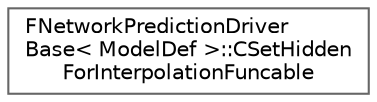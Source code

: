 digraph "Graphical Class Hierarchy"
{
 // INTERACTIVE_SVG=YES
 // LATEX_PDF_SIZE
  bgcolor="transparent";
  edge [fontname=Helvetica,fontsize=10,labelfontname=Helvetica,labelfontsize=10];
  node [fontname=Helvetica,fontsize=10,shape=box,height=0.2,width=0.4];
  rankdir="LR";
  Node0 [id="Node000000",label="FNetworkPredictionDriver\lBase\< ModelDef \>::CSetHidden\lForInterpolationFuncable",height=0.2,width=0.4,color="grey40", fillcolor="white", style="filled",URL="$da/d8d/structFNetworkPredictionDriverBase_1_1CSetHiddenForInterpolationFuncable.html",tooltip=" "];
}

